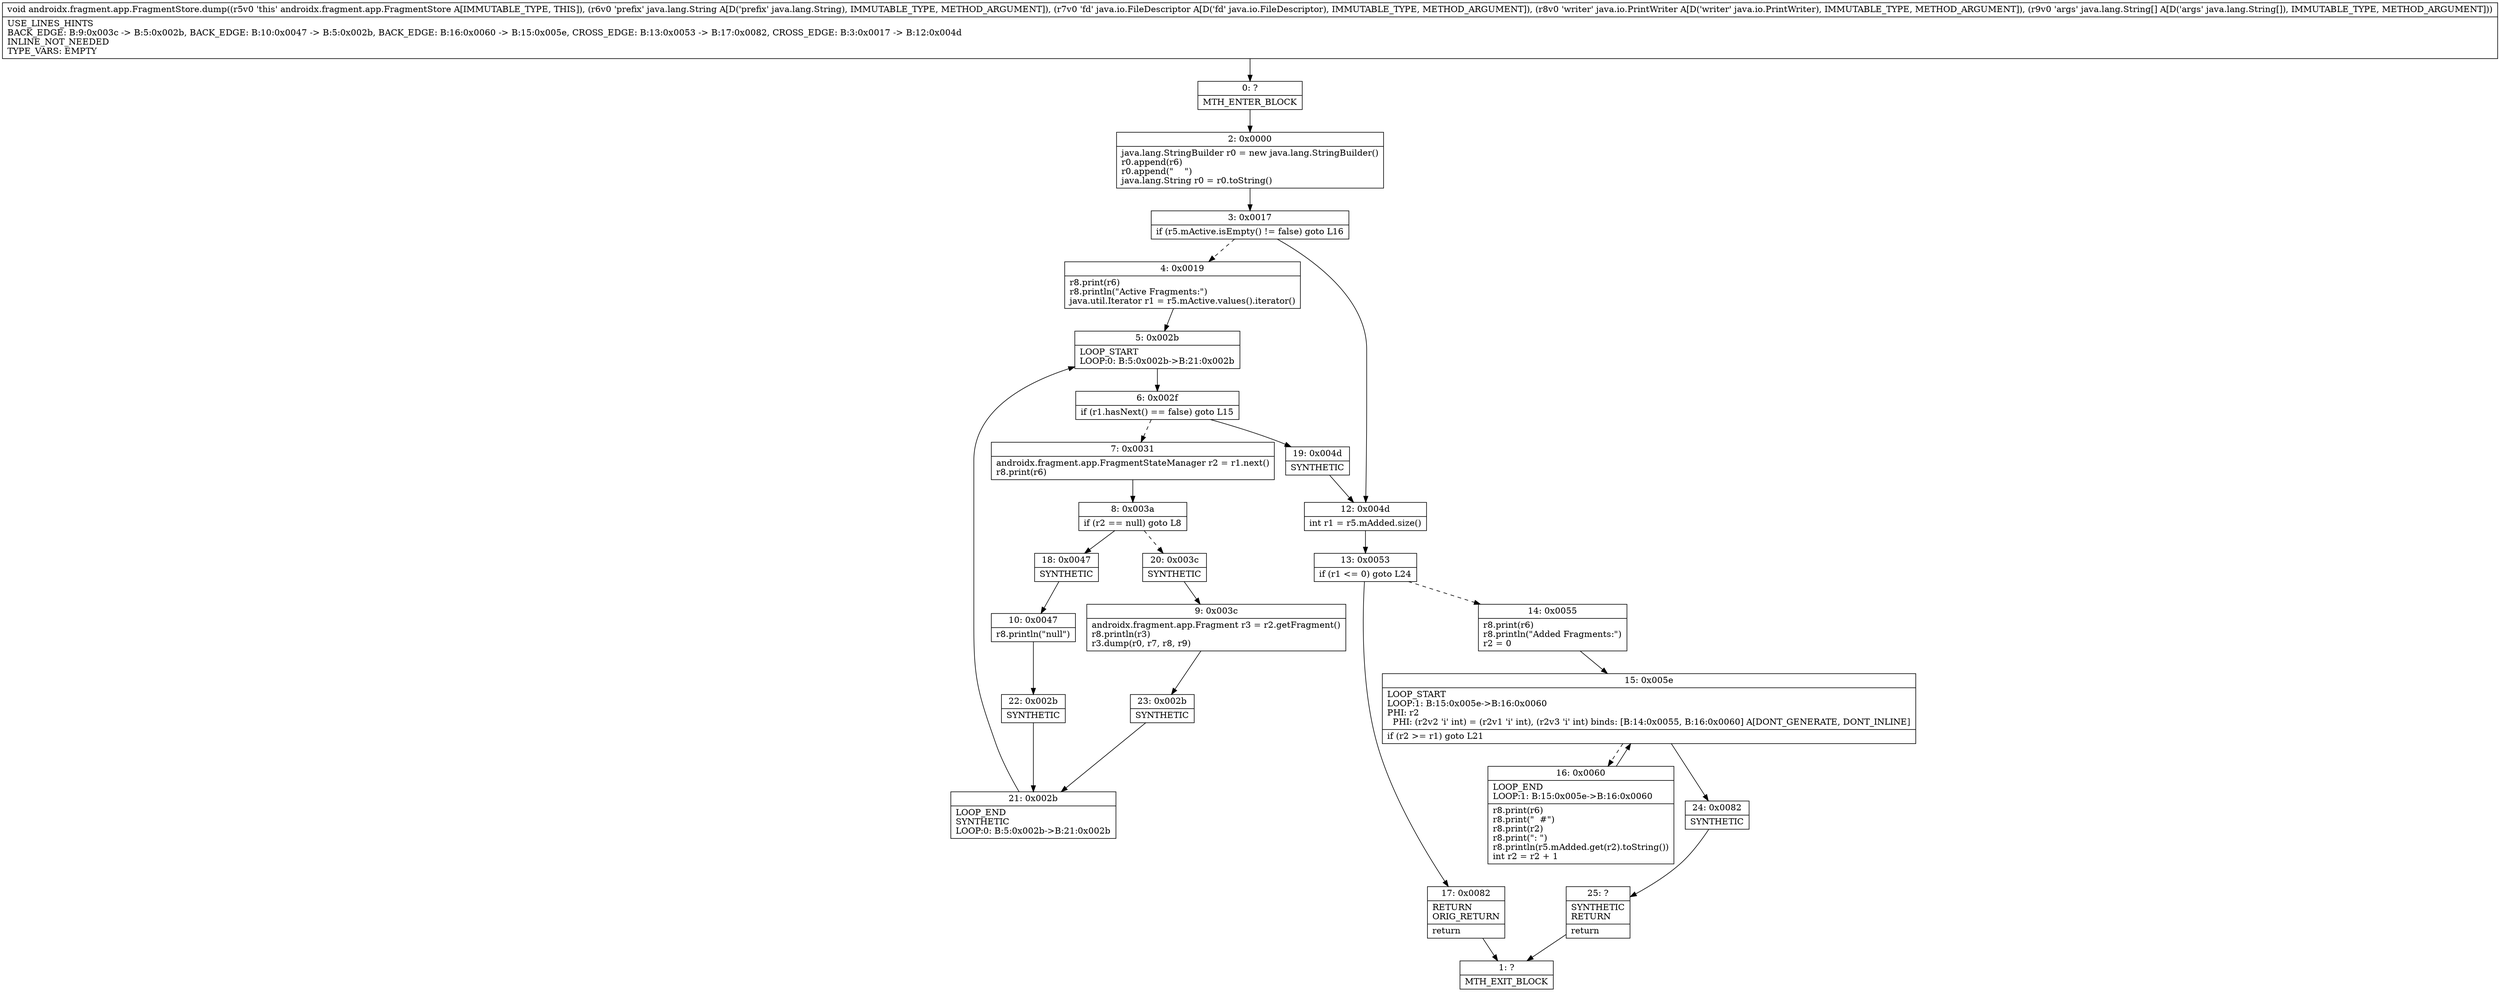 digraph "CFG forandroidx.fragment.app.FragmentStore.dump(Ljava\/lang\/String;Ljava\/io\/FileDescriptor;Ljava\/io\/PrintWriter;[Ljava\/lang\/String;)V" {
Node_0 [shape=record,label="{0\:\ ?|MTH_ENTER_BLOCK\l}"];
Node_2 [shape=record,label="{2\:\ 0x0000|java.lang.StringBuilder r0 = new java.lang.StringBuilder()\lr0.append(r6)\lr0.append(\"    \")\ljava.lang.String r0 = r0.toString()\l}"];
Node_3 [shape=record,label="{3\:\ 0x0017|if (r5.mActive.isEmpty() != false) goto L16\l}"];
Node_4 [shape=record,label="{4\:\ 0x0019|r8.print(r6)\lr8.println(\"Active Fragments:\")\ljava.util.Iterator r1 = r5.mActive.values().iterator()\l}"];
Node_5 [shape=record,label="{5\:\ 0x002b|LOOP_START\lLOOP:0: B:5:0x002b\-\>B:21:0x002b\l}"];
Node_6 [shape=record,label="{6\:\ 0x002f|if (r1.hasNext() == false) goto L15\l}"];
Node_7 [shape=record,label="{7\:\ 0x0031|androidx.fragment.app.FragmentStateManager r2 = r1.next()\lr8.print(r6)\l}"];
Node_8 [shape=record,label="{8\:\ 0x003a|if (r2 == null) goto L8\l}"];
Node_18 [shape=record,label="{18\:\ 0x0047|SYNTHETIC\l}"];
Node_10 [shape=record,label="{10\:\ 0x0047|r8.println(\"null\")\l}"];
Node_22 [shape=record,label="{22\:\ 0x002b|SYNTHETIC\l}"];
Node_21 [shape=record,label="{21\:\ 0x002b|LOOP_END\lSYNTHETIC\lLOOP:0: B:5:0x002b\-\>B:21:0x002b\l}"];
Node_20 [shape=record,label="{20\:\ 0x003c|SYNTHETIC\l}"];
Node_9 [shape=record,label="{9\:\ 0x003c|androidx.fragment.app.Fragment r3 = r2.getFragment()\lr8.println(r3)\lr3.dump(r0, r7, r8, r9)\l}"];
Node_23 [shape=record,label="{23\:\ 0x002b|SYNTHETIC\l}"];
Node_19 [shape=record,label="{19\:\ 0x004d|SYNTHETIC\l}"];
Node_12 [shape=record,label="{12\:\ 0x004d|int r1 = r5.mAdded.size()\l}"];
Node_13 [shape=record,label="{13\:\ 0x0053|if (r1 \<= 0) goto L24\l}"];
Node_14 [shape=record,label="{14\:\ 0x0055|r8.print(r6)\lr8.println(\"Added Fragments:\")\lr2 = 0\l}"];
Node_15 [shape=record,label="{15\:\ 0x005e|LOOP_START\lLOOP:1: B:15:0x005e\-\>B:16:0x0060\lPHI: r2 \l  PHI: (r2v2 'i' int) = (r2v1 'i' int), (r2v3 'i' int) binds: [B:14:0x0055, B:16:0x0060] A[DONT_GENERATE, DONT_INLINE]\l|if (r2 \>= r1) goto L21\l}"];
Node_16 [shape=record,label="{16\:\ 0x0060|LOOP_END\lLOOP:1: B:15:0x005e\-\>B:16:0x0060\l|r8.print(r6)\lr8.print(\"  #\")\lr8.print(r2)\lr8.print(\": \")\lr8.println(r5.mAdded.get(r2).toString())\lint r2 = r2 + 1\l}"];
Node_24 [shape=record,label="{24\:\ 0x0082|SYNTHETIC\l}"];
Node_25 [shape=record,label="{25\:\ ?|SYNTHETIC\lRETURN\l|return\l}"];
Node_1 [shape=record,label="{1\:\ ?|MTH_EXIT_BLOCK\l}"];
Node_17 [shape=record,label="{17\:\ 0x0082|RETURN\lORIG_RETURN\l|return\l}"];
MethodNode[shape=record,label="{void androidx.fragment.app.FragmentStore.dump((r5v0 'this' androidx.fragment.app.FragmentStore A[IMMUTABLE_TYPE, THIS]), (r6v0 'prefix' java.lang.String A[D('prefix' java.lang.String), IMMUTABLE_TYPE, METHOD_ARGUMENT]), (r7v0 'fd' java.io.FileDescriptor A[D('fd' java.io.FileDescriptor), IMMUTABLE_TYPE, METHOD_ARGUMENT]), (r8v0 'writer' java.io.PrintWriter A[D('writer' java.io.PrintWriter), IMMUTABLE_TYPE, METHOD_ARGUMENT]), (r9v0 'args' java.lang.String[] A[D('args' java.lang.String[]), IMMUTABLE_TYPE, METHOD_ARGUMENT]))  | USE_LINES_HINTS\lBACK_EDGE: B:9:0x003c \-\> B:5:0x002b, BACK_EDGE: B:10:0x0047 \-\> B:5:0x002b, BACK_EDGE: B:16:0x0060 \-\> B:15:0x005e, CROSS_EDGE: B:13:0x0053 \-\> B:17:0x0082, CROSS_EDGE: B:3:0x0017 \-\> B:12:0x004d\lINLINE_NOT_NEEDED\lTYPE_VARS: EMPTY\l}"];
MethodNode -> Node_0;Node_0 -> Node_2;
Node_2 -> Node_3;
Node_3 -> Node_4[style=dashed];
Node_3 -> Node_12;
Node_4 -> Node_5;
Node_5 -> Node_6;
Node_6 -> Node_7[style=dashed];
Node_6 -> Node_19;
Node_7 -> Node_8;
Node_8 -> Node_18;
Node_8 -> Node_20[style=dashed];
Node_18 -> Node_10;
Node_10 -> Node_22;
Node_22 -> Node_21;
Node_21 -> Node_5;
Node_20 -> Node_9;
Node_9 -> Node_23;
Node_23 -> Node_21;
Node_19 -> Node_12;
Node_12 -> Node_13;
Node_13 -> Node_14[style=dashed];
Node_13 -> Node_17;
Node_14 -> Node_15;
Node_15 -> Node_16[style=dashed];
Node_15 -> Node_24;
Node_16 -> Node_15;
Node_24 -> Node_25;
Node_25 -> Node_1;
Node_17 -> Node_1;
}

